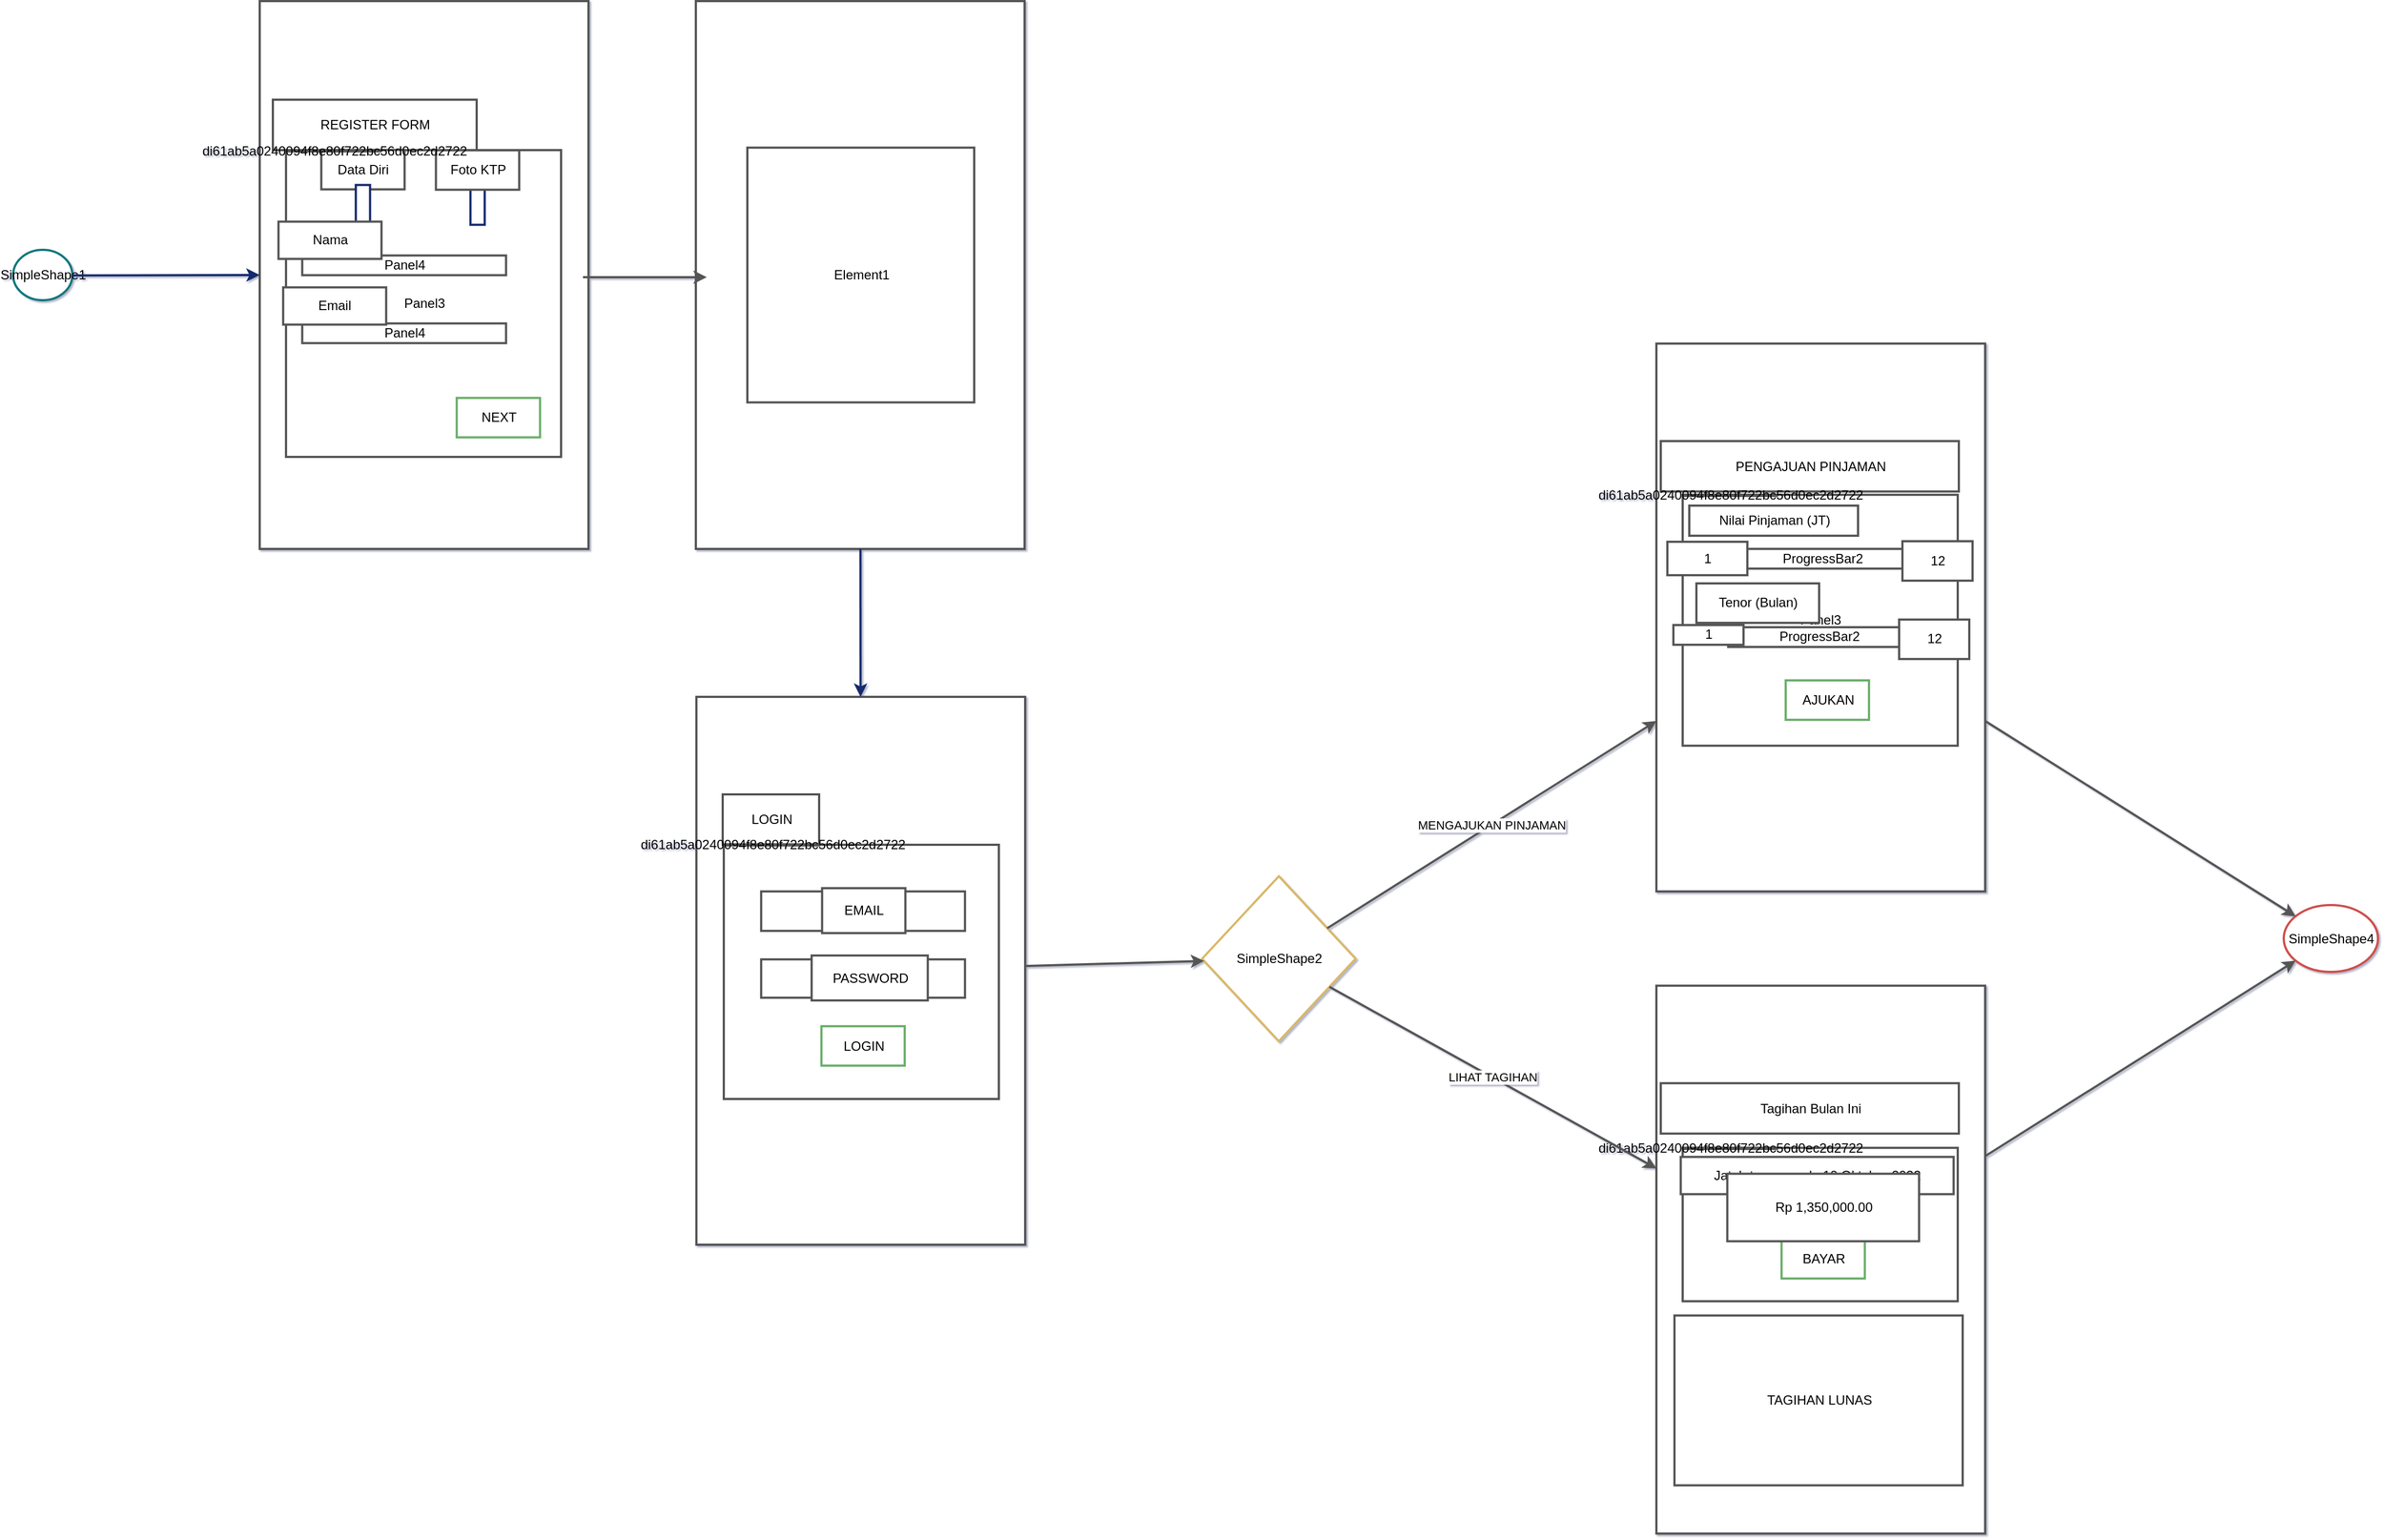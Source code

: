 ﻿<mxfile><diagram id="p6375004552cf42fc857d7068854185c6_339126261" name="MobileAppDiagram1">﻿<mxGraphModel grid="1" gridSize="10" guides="1" tooltips="1" connect="1" arrows="1" shadow="1"><root><mxCell id="0" /><mxCell id="1" parent="0" /><mxCell id="13b9fb17c4214c92bb7553019928a0c1" parent="1" value="Smartphone1" style="html=1;strokeColor=#555555;strokeWidth=2;shadow=1fillColor=#F2F2F2;" vertex="1"><mxGeometry x="553" y="-96" width="300" height="500" as="geometry" /></mxCell><mxCell id="89a4a7d9a99e49dbb107cba714e3b456" parent="1" value="REGISTER FORM" style="html=1;strokeColor=#555555;strokeWidth=2;shadow=1fillColor=#F2F2F2;" vertex="1"><mxGeometry x="565" y="-6" width="186" height="46" as="geometry" /></mxCell><mxCell id="d9a8f053a4004590ba69a58464f7f9ec" parent="afdebe6a22b84ea681ca37807f34c74f" value="Data Diri" style="html=1;strokeColor=#555555;strokeWidth=2;shadow=1fillColor=#F2F2F2;" vertex="1"><mxGeometry x="32.201" y="-0.173" width="76" height="36" as="geometry" /></mxCell><mxCell id="3d10dfdb484b4d75a0b368d0c8ae7829" parent="afdebe6a22b84ea681ca37807f34c74f" value="" style="html=1;strokeColor=#132B6D;strokeWidth=2;shadow=1fillColor=#203D85;" vertex="1"><mxGeometry x="63.701" y="31.827" width="13" height="36" as="geometry" /></mxCell><mxCell id="afdebe6a22b84ea681ca37807f34c74f" parent="1" value="Panel3" style="html=1;strokeColor=#555555;strokeWidth=2;shadow=1fillColor=#F2F2F2;" vertex="1"><mxGeometry x="577" y="40" width="251" height="280" as="geometry" /></mxCell><mxCell id="10ac8be2615b4781a17436b766e3b584" parent="afdebe6a22b84ea681ca37807f34c74f" value="" style="html=1;strokeColor=#132B6D;strokeWidth=2;shadow=1fillColor=#203D85;" vertex="1"><mxGeometry x="168.299" y="32.173" width="13" height="36" as="geometry" /></mxCell><mxCell id="244aa0e7b4404b72ae86de25d2102ac5" parent="afdebe6a22b84ea681ca37807f34c74f" value="Foto KTP" style="html=1;strokeColor=#555555;strokeWidth=2;shadow=1fillColor=#F2F2F2;" vertex="1"><mxGeometry x="136.799" y="0.173" width="76" height="36" as="geometry" /></mxCell><mxCell id="cdc7a88853f74b0a956536507c7774c7" parent="afdebe6a22b84ea681ca37807f34c74f" value="di61ab5a0240094f8e80f722bc56d0ec2d2722" style="html=1;strokeColor=#555555;strokeWidth=2;shadow=1fillColor=#F2F2F2;" vertex="1"><mxGeometry x="0.799" y="0.173" width="85.5" height="1" as="geometry" /></mxCell><mxCell id="c6473d67bd0f48f9bf7b3d45ab7cab43" parent="afdebe6a22b84ea681ca37807f34c74f" value="Panel4" style="html=1;strokeColor=#555555;strokeWidth=2;shadow=1fillColor=#F2F2F2;" vertex="1"><mxGeometry x="14.799" y="96.173" width="186" height="18" as="geometry" /></mxCell><mxCell id="ccbc2a2363bd4018957b646dc8ef49f9" parent="afdebe6a22b84ea681ca37807f34c74f" value="Panel4" style="html=1;strokeColor=#555555;strokeWidth=2;shadow=1fillColor=#F2F2F2;" vertex="1"><mxGeometry x="14.799" y="158.173" width="186" height="18" as="geometry" /></mxCell><mxCell id="1ad2c2ba28964800abf04838ae3a21e5" parent="afdebe6a22b84ea681ca37807f34c74f" value="NEXT" style="html=1;strokeColor=#69AE68;strokeWidth=2;shadow=1fillColor=#82C881;" vertex="1"><mxGeometry x="155.799" y="226.173" width="76" height="36" as="geometry" /></mxCell><mxCell id="9b24a363a1114e53a46672c4d3ecaa3b" parent="c6473d67bd0f48f9bf7b3d45ab7cab43" value="Nama" style="html=1;strokeColor=#555555;strokeWidth=2;shadow=1fillColor=#F2F2F2;" vertex="1"><mxGeometry x="-21.668" y="-30.881" width="94" height="34" as="geometry" /></mxCell><mxCell id="56ee128e709546dba8e57aa4f931008b" parent="ccbc2a2363bd4018957b646dc8ef49f9" value="Email" style="html=1;strokeColor=#555555;strokeWidth=2;shadow=1fillColor=#F2F2F2;" vertex="1"><mxGeometry x="-17.406" y="-32.92" width="94" height="34" as="geometry" /></mxCell><mxCell id="53311dfbc00a4266ae98dd68068e6682" parent="1" value="Smartphone1" style="html=1;strokeColor=#555555;strokeWidth=2;shadow=1fillColor=#F2F2F2;" vertex="1"><mxGeometry x="951" y="-96" width="300" height="500" as="geometry" /></mxCell><mxCell id="38e228f424bd416198f7f7bc320e56b4" parent="1" value="Element1" style="html=1;strokeColor=#555555;strokeWidth=2;shadow=1fillColor=#F2F2F2;" vertex="1"><mxGeometry x="998" y="37.75" width="207" height="232.5" as="geometry" /></mxCell><mxCell id="4189180c08df45b1a5b0e8501038e774" parent="1" value="Smartphone1" style="html=1;strokeColor=#555555;strokeWidth=2;shadow=1fillColor=#F2F2F2;" vertex="1"><mxGeometry x="951.5" y="539" width="300" height="500" as="geometry" /></mxCell><mxCell id="fba2c2e685ca4ad19a3efe70e16de864" parent="1" value="LOGIN" style="html=1;strokeColor=#555555;strokeWidth=2;shadow=1fillColor=#F2F2F2;" vertex="1"><mxGeometry x="975.5" y="628" width="88" height="46" as="geometry" /></mxCell><mxCell id="c98f27284e2447619fe587d7b49159ab" parent="1" value="Panel3" style="html=1;strokeColor=#555555;strokeWidth=2;shadow=1fillColor=#F2F2F2;" vertex="1"><mxGeometry x="976.5" y="674" width="251" height="232" as="geometry" /></mxCell><mxCell id="865e0858e3fe4a0ba2837b89bbac384e" parent="c98f27284e2447619fe587d7b49159ab" value="di61ab5a0240094f8e80f722bc56d0ec2d2722" style="html=1;strokeColor=#555555;strokeWidth=2;shadow=1fillColor=#F2F2F2;" vertex="1"><mxGeometry x="1.101" y="-0.413" width="86" height="1" as="geometry" /></mxCell><mxCell id="85047bd489c14ed2bb21e4c4b3e0341c" parent="c98f27284e2447619fe587d7b49159ab" value="EMAIL" style="html=1;strokeColor=#555555;strokeWidth=2;shadow=1fillColor=#F2F2F2;" vertex="1"><mxGeometry x="34.101" y="42.587" width="186" height="36" as="geometry" /></mxCell><mxCell id="7a80fa509c2345ef88bab9b4ce928ad0" parent="c98f27284e2447619fe587d7b49159ab" value="Panel4" style="html=1;strokeColor=#555555;strokeWidth=2;shadow=1fillColor=#F2F2F2;" vertex="1"><mxGeometry x="34.101" y="104.587" width="186" height="35" as="geometry" /></mxCell><mxCell id="b8b8bd2b82d744d8b5231b6aa940db41" parent="c98f27284e2447619fe587d7b49159ab" value="LOGIN" style="html=1;strokeColor=#69AE68;strokeWidth=2;shadow=1fillColor=#82C881;" vertex="1"><mxGeometry x="89.101" y="165.587" width="76" height="36" as="geometry" /></mxCell><mxCell id="031d6a005a714e2d992c651ec320792f" parent="85047bd489c14ed2bb21e4c4b3e0341c" value="EMAIL" style="html=1;strokeColor=#555555;strokeWidth=2;shadow=1fillColor=#F2F2F2;" vertex="1"><mxGeometry x="55.6" y="-2.979" width="76" height="41" as="geometry" /></mxCell><mxCell id="afcada23fa974f878afb545159816ee4" parent="7a80fa509c2345ef88bab9b4ce928ad0" value="PASSWORD" style="html=1;strokeColor=#555555;strokeWidth=2;shadow=1fillColor=#F2F2F2;" vertex="1"><mxGeometry x="46.046" y="-3.531" width="106" height="41" as="geometry" /></mxCell><mxCell id="cbe7a85ec3574d34b4d6bee0194ca16a" parent="1" value="SimpleShape1" style="ellipse;html=1;strokeColor=#11767B;strokeWidth=2;shadow=1fillColor=#1D8F94;" vertex="1"><mxGeometry x="328" y="131" width="54" height="46" as="geometry" /></mxCell><mxCell id="49e3f311d9a7446780fa83d27c53cd12" parent="1" value="" style="html=1;strokeColor=#132B6D;strokeWidth=2;shadow=1fillColor=#203D85;" edge="1" source="cbe7a85ec3574d34b4d6bee0194ca16a" target="13b9fb17c4214c92bb7553019928a0c1"><mxGeometry x="373" y="144" width="191" height="53" as="geometry"><mxPoint x="382" y="154" as="sourcePoint" /><mxPoint x="553" y="154" as="targetPoint" /></mxGeometry></mxCell><mxCell id="23461ea386c14b4ba0530ac6369200bf" parent="1" value="" style="html=1;strokeColor=#555555;strokeWidth=2;shadow=1fillColor=#F2F2F2;" edge="1"><mxGeometry x="838" y="146" width="133" height="53" as="geometry"><mxPoint x="848" y="156" as="sourcePoint" /><mxPoint x="961" y="156" as="targetPoint" /></mxGeometry></mxCell><mxCell id="c824e84e4345440c9497473b0d61ea18" parent="1" value="" style="html=1;strokeColor=#132B6D;strokeWidth=2;shadow=1fillColor=#203D85;" edge="1" source="53311dfbc00a4266ae98dd68068e6682" target="4189180c08df45b1a5b0e8501038e774"><mxGeometry x="1065" y="394" width="74" height="155" as="geometry"><mxPoint x="1101" y="404" as="sourcePoint" /><mxPoint x="1102" y="539" as="targetPoint" /></mxGeometry></mxCell><mxCell id="6206a088dd194b9cb0a565c79279e07b" parent="1" value="Smartphone1" style="html=1;strokeColor=#555555;strokeWidth=2;shadow=1fillColor=#F2F2F2;" vertex="1"><mxGeometry x="1827.525" y="216.587" width="300" height="500" as="geometry" /></mxCell><mxCell id="717b4635954b436ba613a18bf234a667" parent="1" value="PENGAJUAN PINJAMAN" style="html=1;strokeColor=#555555;strokeWidth=2;shadow=1fillColor=#F2F2F2;" vertex="1"><mxGeometry x="1831.525" y="305.587" width="272" height="46" as="geometry" /></mxCell><mxCell id="03d86a7d227d4d37a65b7da9532c926e" parent="1" value="Panel3" style="html=1;strokeColor=#555555;strokeWidth=2;shadow=1fillColor=#F2F2F2;" vertex="1"><mxGeometry x="1851.525" y="354.587" width="251" height="229" as="geometry" /></mxCell><mxCell id="5c7350db56dc41faba39b7452a4efdb0" parent="03d86a7d227d4d37a65b7da9532c926e" value="di61ab5a0240094f8e80f722bc56d0ec2d2722" style="html=1;strokeColor=#555555;strokeWidth=2;shadow=1fillColor=#F2F2F2;" vertex="1"><mxGeometry x="0" y="0" width="86" height="1" as="geometry" /></mxCell><mxCell id="d9a7e82a4d664a998e42836536964482" parent="03d86a7d227d4d37a65b7da9532c926e" value="AJUKAN" style="html=1;strokeColor=#69AE68;strokeWidth=2;shadow=1fillColor=#82C881;" vertex="1"><mxGeometry x="94.025" y="169.362" width="76" height="36" as="geometry" /></mxCell><mxCell id="965b05c2c57e455c95d2fc2ba529f98c" parent="03d86a7d227d4d37a65b7da9532c926e" value="ProgressBar2" style="html=1;strokeColor=#555555;strokeWidth=2;shadow=1fillColor=#F2F2F2;" vertex="1"><mxGeometry x="45.025" y="49.362" width="165" height="18" as="geometry" /></mxCell><mxCell id="47fedf8e88a6461c83b47d7fad776c38" parent="03d86a7d227d4d37a65b7da9532c926e" value="Nilai Pinjaman (JT)" style="html=1;strokeColor=#555555;strokeWidth=2;shadow=1fillColor=#F2F2F2;" vertex="1"><mxGeometry x="6.025" y="9.862" width="154" height="27.5" as="geometry" /></mxCell><mxCell id="26d68557537e475ab15396bb7e3895e8" parent="03d86a7d227d4d37a65b7da9532c926e" value="1" style="html=1;strokeColor=#555555;strokeWidth=2;shadow=1fillColor=#F2F2F2;" vertex="1"><mxGeometry x="-13.975" y="42.862" width="73" height="30.5" as="geometry" /></mxCell><mxCell id="7ffe5cf03f0a4144b2406ffc130217fd" parent="03d86a7d227d4d37a65b7da9532c926e" value="12" style="html=1;strokeColor=#555555;strokeWidth=2;shadow=1fillColor=#F2F2F2;" vertex="1"><mxGeometry x="200.525" y="42.362" width="64" height="36" as="geometry" /></mxCell><mxCell id="ae8ebc08ce3d44519604c174564959e1" parent="03d86a7d227d4d37a65b7da9532c926e" value="ProgressBar2" style="html=1;strokeColor=#555555;strokeWidth=2;shadow=1fillColor=#F2F2F2;" vertex="1"><mxGeometry x="41.525" y="120.862" width="165" height="18" as="geometry" /></mxCell><mxCell id="faabd050ac7a4527bdef1773fbefd681" parent="03d86a7d227d4d37a65b7da9532c926e" value="Tenor (Bulan)" style="html=1;strokeColor=#555555;strokeWidth=2;shadow=1fillColor=#F2F2F2;" vertex="1"><mxGeometry x="12.525" y="80.862" width="112" height="36" as="geometry" /></mxCell><mxCell id="9296aa2ffbc04786b9203549786d6b52" parent="03d86a7d227d4d37a65b7da9532c926e" value="1" style="html=1;strokeColor=#555555;strokeWidth=2;shadow=1fillColor=#F2F2F2;" vertex="1"><mxGeometry x="-8.475" y="118.862" width="64" height="18" as="geometry" /></mxCell><mxCell id="a88407d97c3c43bfb88c19c31d52c53b" parent="03d86a7d227d4d37a65b7da9532c926e" value="12" style="html=1;strokeColor=#555555;strokeWidth=2;shadow=1fillColor=#F2F2F2;" vertex="1"><mxGeometry x="197.525" y="113.862" width="64" height="36" as="geometry" /></mxCell><mxCell id="73e031f1eb3249d084e1e8b73dc96e35" parent="1" value="Smartphone1" style="html=1;strokeColor=#555555;strokeWidth=2;shadow=1fillColor=#F2F2F2;" vertex="1"><mxGeometry x="1827.525" y="802.612" width="300" height="500" as="geometry" /></mxCell><mxCell id="715fc5c2a6314be1ad5aa56ccf23b375" parent="1" value="Tagihan Bulan Ini" style="html=1;strokeColor=#555555;strokeWidth=2;shadow=1fillColor=#F2F2F2;" vertex="1"><mxGeometry x="1831.525" y="891.612" width="272" height="46" as="geometry" /></mxCell><mxCell id="a4f1b763594f49378958ef4e962e9bef" parent="1" value="" style="html=1;strokeColor=#555555;strokeWidth=2;shadow=1fillColor=#F2F2F2;" vertex="1"><mxGeometry x="1851.525" y="950.612" width="251" height="140" as="geometry" /></mxCell><mxCell id="2d97241330e245d891bba45ff8fc6404" parent="a4f1b763594f49378958ef4e962e9bef" value="di61ab5a0240094f8e80f722bc56d0ec2d2722" style="html=1;strokeColor=#555555;strokeWidth=2;shadow=1fillColor=#F2F2F2;" vertex="1"><mxGeometry x="0" y="0" width="86" height="1" as="geometry" /></mxCell><mxCell id="00284269c7314197a97dc2ac8f939345" parent="a4f1b763594f49378958ef4e962e9bef" value="Jatuh tempo pada 10 Oktober 2022" style="html=1;strokeColor=#555555;strokeWidth=2;shadow=1fillColor=#F2F2F2;" vertex="1"><mxGeometry x="-1.787" y="8.241" width="249.037" height="34" as="geometry" /></mxCell><mxCell id="81c398981b71467a838f5b07e2c3b4ea" parent="a4f1b763594f49378958ef4e962e9bef" value="BAYAR" style="html=1;strokeColor=#69AE68;strokeWidth=2;shadow=1fillColor=#82C881;" vertex="1"><mxGeometry x="90.213" y="83.241" width="76" height="36" as="geometry" /></mxCell><mxCell id="55e4e7832dc643d0a1a8f81a85f785e6" parent="a4f1b763594f49378958ef4e962e9bef" value="Rp 1,350,000.00" style="html=1;strokeColor=#555555;strokeWidth=2;shadow=1fillColor=#F2F2F2;" vertex="1"><mxGeometry x="40.713" y="23.629" width="175" height="61.612" as="geometry" /></mxCell><mxCell id="a324798f3c314bccb2de47c34adb37c8" parent="1" value="TAGIHAN LUNAS" style="html=1;strokeColor=#555555;strokeWidth=2;shadow=1fillColor=#F2F2F2;" vertex="1"><mxGeometry x="1844.025" y="1103.612" width="263" height="155" as="geometry" /></mxCell><mxCell id="2dd30f044a5a4039a83cdf997ccfa267" parent="1" value="SimpleShape2" style="rhombus;html=1;strokeColor=#D8B866;strokeWidth=2;shadow=1fillColor=#F7D37E;" vertex="1"><mxGeometry x="1413" y="702.694" width="140" height="150.612" as="geometry" /></mxCell><mxCell id="328731a835974cd0ba7beddc6576083a" parent="1" value="" style="html=1;strokeColor=#555555;strokeWidth=2;shadow=1fillColor=#F2F2F2;" edge="1" source="4189180c08df45b1a5b0e8501038e774" target="2dd30f044a5a4039a83cdf997ccfa267"><mxGeometry x="1242" y="774" width="181" height="54" as="geometry"><mxPoint x="1252" y="786" as="sourcePoint" /><mxPoint x="1413" y="784" as="targetPoint" /></mxGeometry></mxCell><mxCell id="b59a4bc2a7e444b58ffcc63635aefa00" parent="1" value="LIHAT TAGIHAN" style="html=1;strokeColor=#555555;strokeWidth=2;shadow=1fillColor=#F2F2F2;" edge="1" source="2dd30f044a5a4039a83cdf997ccfa267" target="73e031f1eb3249d084e1e8b73dc96e35"><mxGeometry x="1473" y="843" width="365" height="237" as="geometry"><mxPoint x="1483" y="853" as="sourcePoint" /><mxPoint x="1828" y="1070" as="targetPoint" /></mxGeometry></mxCell><mxCell id="cbfbe5471fc04dd2a864dc1eccae3309" parent="1" value="MENGAJUKAN PINJAMAN" style="html=1;strokeColor=#555555;strokeWidth=2;shadow=1fillColor=#F2F2F2;" edge="1" source="2dd30f044a5a4039a83cdf997ccfa267" target="6206a088dd194b9cb0a565c79279e07b"><mxGeometry x="1473" y="458" width="365" height="255" as="geometry"><mxPoint x="1483" y="703" as="sourcePoint" /><mxPoint x="1828" y="468" as="targetPoint" /></mxGeometry></mxCell><mxCell id="1c7f4e44962b41c18ac048a26159bd63" parent="1" value="SimpleShape4" style="ellipse;html=1;strokeColor=#CE4F4B;strokeWidth=2;shadow=1fillColor=#EB6662;" vertex="1"><mxGeometry x="2400" y="729" width="86" height="61" as="geometry" /></mxCell><mxCell id="4ade5df44266404abf81c649af0cfb79" parent="1" value="" style="html=1;strokeColor=#555555;strokeWidth=2;shadow=1fillColor=#F2F2F2;" edge="1" source="6206a088dd194b9cb0a565c79279e07b" target="1c7f4e44962b41c18ac048a26159bd63"><mxGeometry x="2118" y="458" width="292" height="312" as="geometry"><mxPoint x="2128" y="468" as="sourcePoint" /><mxPoint x="2400" y="760" as="targetPoint" /></mxGeometry></mxCell><mxCell id="517dcd3e101f4f57a70caab33e45c823" parent="1" value="" style="html=1;strokeColor=#555555;strokeWidth=2;shadow=1fillColor=#F2F2F2;" edge="1" source="73e031f1eb3249d084e1e8b73dc96e35" target="1c7f4e44962b41c18ac048a26159bd63"><mxGeometry x="2118" y="750" width="292" height="291" as="geometry"><mxPoint x="2128" y="1031" as="sourcePoint" /><mxPoint x="2400" y="760" as="targetPoint" /></mxGeometry></mxCell></root></mxGraphModel></diagram></mxfile>